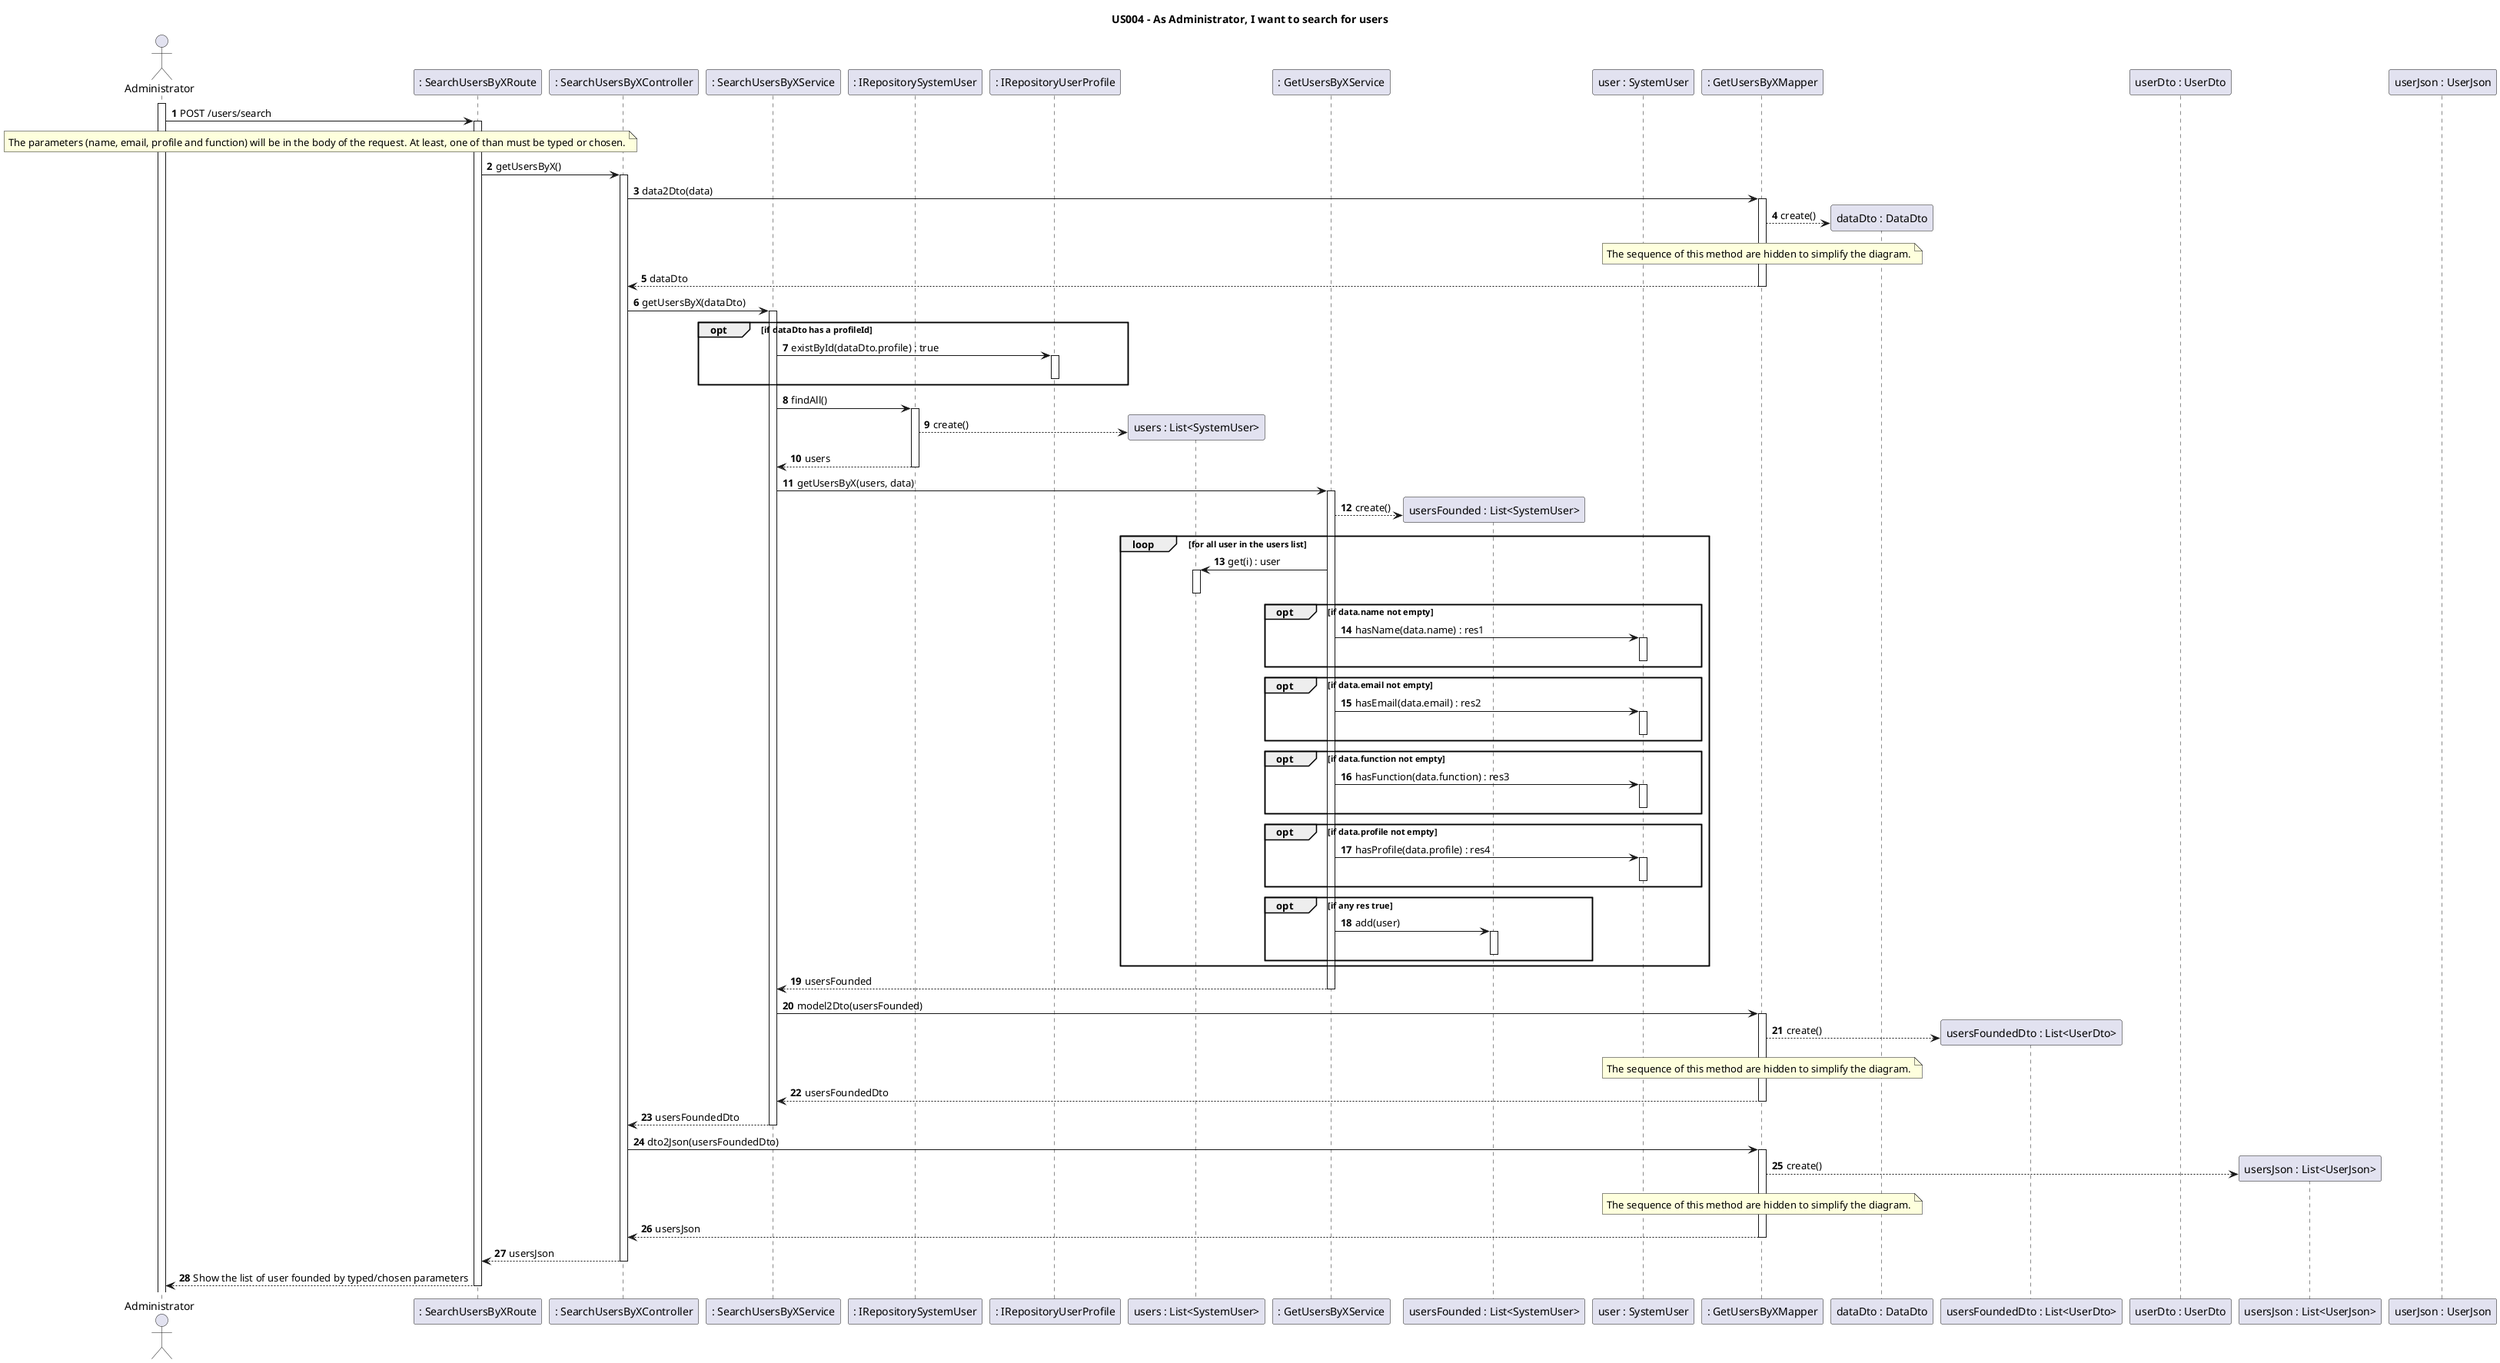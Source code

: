 @startuml
'https://plantuml.com/sequence-diagram

title US004 - As Administrator, I want to search for users

autonumber

actor Administrator as actor
participant ": SearchUsersByXRoute" as route
participant ": SearchUsersByXController" as ctrl
participant ": SearchUsersByXService" as srv
participant ": IRepositorySystemUser" as userStore
participant ": IRepositoryUserProfile" as profileStore
participant "users : List<SystemUser>" as usersList
participant ": GetUsersByXService" as dsrv
participant "usersFounded : List<SystemUser>" as users
participant "user : SystemUser" as user
participant ": GetUsersByXMapper" as map
participant "dataDto : DataDto" as dataDto
participant "usersFoundedDto : List<UserDto>" as usersDto
participant "userDto : UserDto" as dto
participant "usersJson : List<UserJson>" as listJson
participant "userJson : UserJson" as json

activate actor
autoactivate on

actor -> route : POST /users/search
note over actor, route : The parameters (name, email, profile and function) will be in the body of the request. At least, one of than must be typed or chosen.
route -> ctrl: getUsersByX()
ctrl -> map : data2Dto(data)
map --> dataDto**: create()
note over map : The sequence of this method are hidden to simplify the diagram.
map --> ctrl : dataDto
ctrl -> srv: getUsersByX(dataDto)
opt if dataDto has a profileId
srv -> profileStore: existById(dataDto.profile) : true
deactivate
end
srv -> userStore: findAll()
userStore --> usersList**: create()
userStore --> srv: users
srv -> dsrv: getUsersByX(users, data)
dsrv --> users**: create()
loop for all user in the users list
dsrv -> usersList: get(i) : user
deactivate
opt if data.name not empty
dsrv -> user: hasName(data.name) : res1
deactivate
end
opt if data.email not empty
dsrv -> user: hasEmail(data.email) : res2
deactivate
end
opt if data.function not empty
dsrv -> user: hasFunction(data.function) : res3
deactivate
end
opt if data.profile not empty
dsrv -> user: hasProfile(data.profile) : res4
deactivate
end
opt if any res true
dsrv -> users: add(user)
deactivate
end
end
dsrv --> srv: usersFounded
srv -> map: model2Dto(usersFounded)
map --> usersDto**: create()
note over map : The sequence of this method are hidden to simplify the diagram.
map --> srv: usersFoundedDto
srv --> ctrl: usersFoundedDto
ctrl -> map: dto2Json(usersFoundedDto)
map --> listJson**: create()
note over map : The sequence of this method are hidden to simplify the diagram.
map --> ctrl: usersJson
ctrl --> route: usersJson
route --> actor: Show the list of user founded by typed/chosen parameters


@enduml
